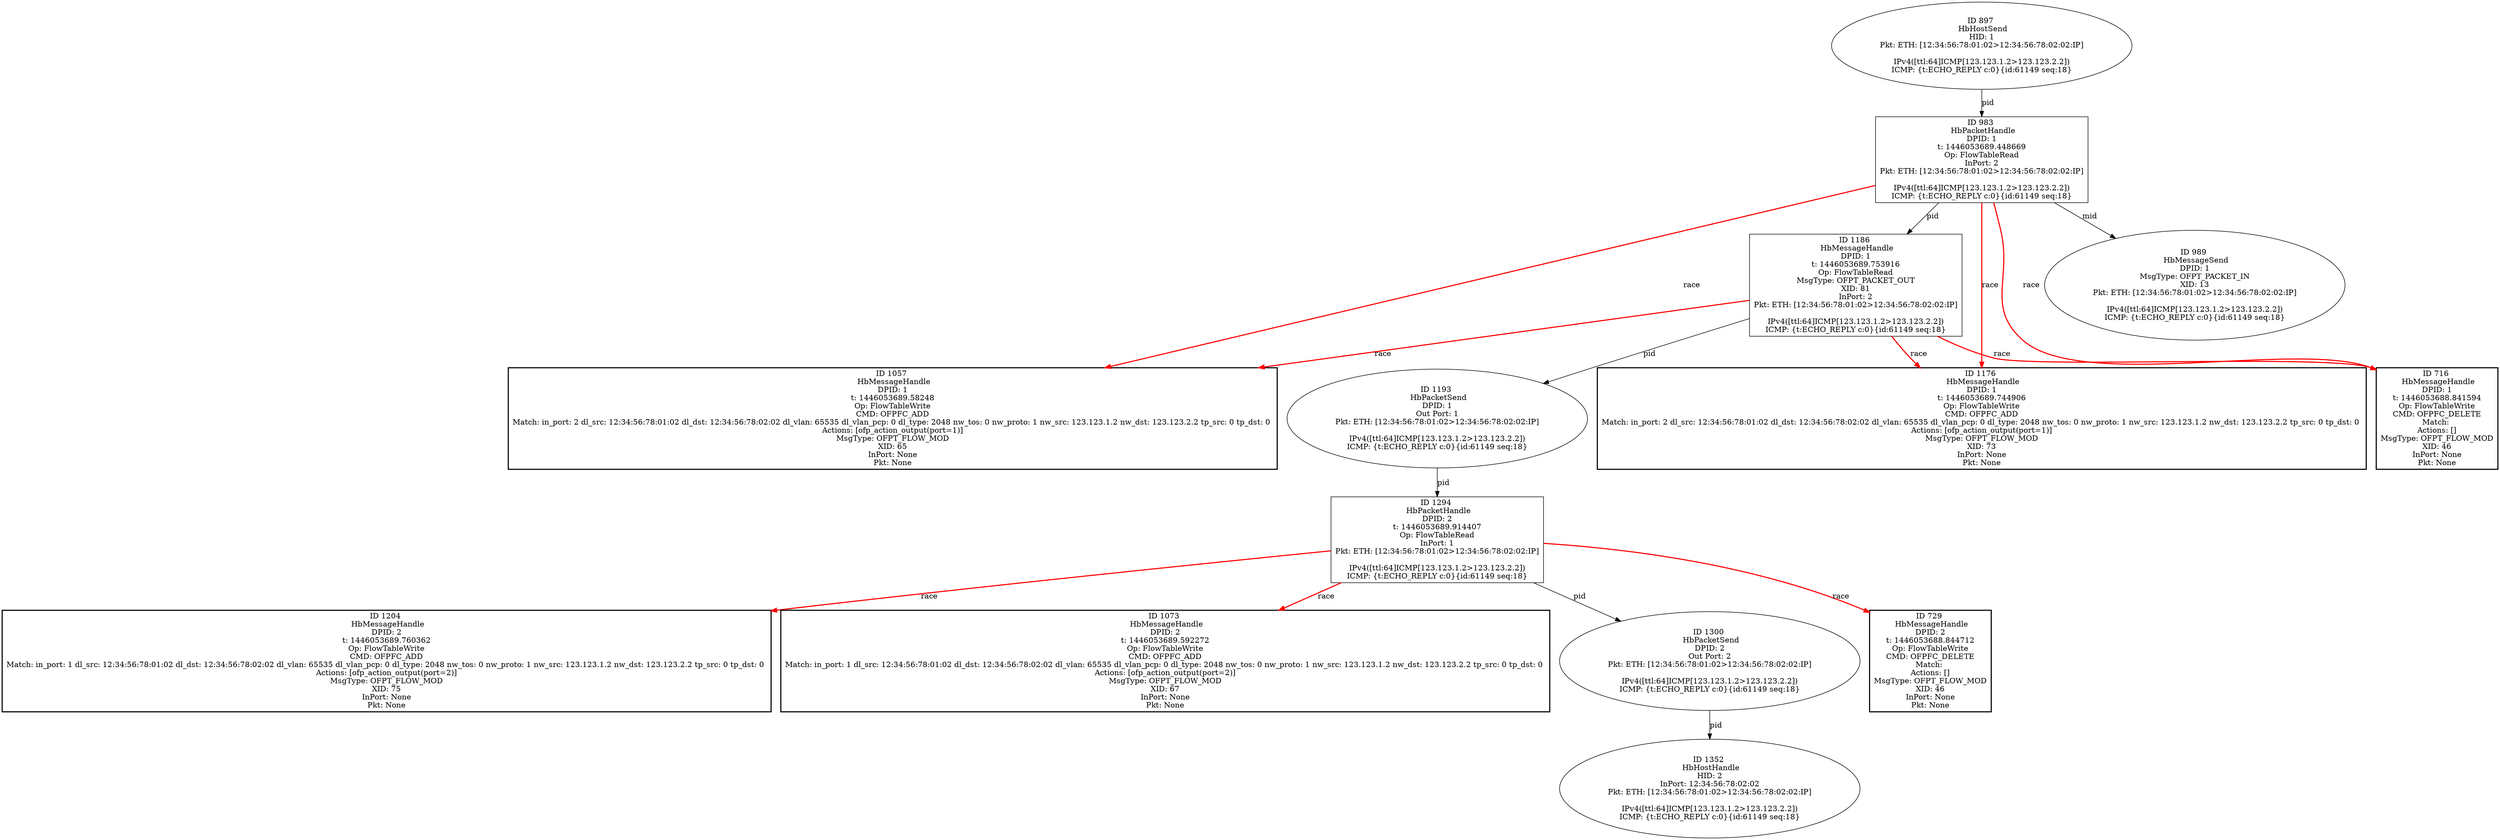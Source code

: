 strict digraph G {
897 [shape=oval, event=<hb_events.HbHostSend object at 0x103b4f2d0>, label="ID 897 
 HbHostSend
HID: 1
Pkt: ETH: [12:34:56:78:01:02>12:34:56:78:02:02:IP]

IPv4([ttl:64]ICMP[123.123.1.2>123.123.2.2])
ICMP: {t:ECHO_REPLY c:0}{id:61149 seq:18}"];
1186 [shape=box, event=<hb_events.HbMessageHandle object at 0x103bee110>, label="ID 1186 
 HbMessageHandle
DPID: 1
t: 1446053689.753916
Op: FlowTableRead
MsgType: OFPT_PACKET_OUT
XID: 81
InPort: 2
Pkt: ETH: [12:34:56:78:01:02>12:34:56:78:02:02:IP]

IPv4([ttl:64]ICMP[123.123.1.2>123.123.2.2])
ICMP: {t:ECHO_REPLY c:0}{id:61149 seq:18}"];
1204 [shape=box, style=bold, event=<hb_events.HbMessageHandle object at 0x103cad190>, label="ID 1204 
 HbMessageHandle
DPID: 2
t: 1446053689.760362
Op: FlowTableWrite
CMD: OFPFC_ADD
Match: in_port: 1 dl_src: 12:34:56:78:01:02 dl_dst: 12:34:56:78:02:02 dl_vlan: 65535 dl_vlan_pcp: 0 dl_type: 2048 nw_tos: 0 nw_proto: 1 nw_src: 123.123.1.2 nw_dst: 123.123.2.2 tp_src: 0 tp_dst: 0 
Actions: [ofp_action_output(port=2)]
MsgType: OFPT_FLOW_MOD
XID: 75
InPort: None
Pkt: None"];
1057 [shape=box, style=bold, event=<hb_events.HbMessageHandle object at 0x103c273d0>, label="ID 1057 
 HbMessageHandle
DPID: 1
t: 1446053689.58248
Op: FlowTableWrite
CMD: OFPFC_ADD
Match: in_port: 2 dl_src: 12:34:56:78:01:02 dl_dst: 12:34:56:78:02:02 dl_vlan: 65535 dl_vlan_pcp: 0 dl_type: 2048 nw_tos: 0 nw_proto: 1 nw_src: 123.123.1.2 nw_dst: 123.123.2.2 tp_src: 0 tp_dst: 0 
Actions: [ofp_action_output(port=1)]
MsgType: OFPT_FLOW_MOD
XID: 65
InPort: None
Pkt: None"];
1352 [shape=oval, event=<hb_events.HbHostHandle object at 0x103c78b10>, label="ID 1352 
 HbHostHandle
HID: 2
InPort: 12:34:56:78:02:02
Pkt: ETH: [12:34:56:78:01:02>12:34:56:78:02:02:IP]

IPv4([ttl:64]ICMP[123.123.1.2>123.123.2.2])
ICMP: {t:ECHO_REPLY c:0}{id:61149 seq:18}"];
1193 [shape=oval, event=<hb_events.HbPacketSend object at 0x103bf4610>, label="ID 1193 
 HbPacketSend
DPID: 1
Out Port: 1
Pkt: ETH: [12:34:56:78:01:02>12:34:56:78:02:02:IP]

IPv4([ttl:64]ICMP[123.123.1.2>123.123.2.2])
ICMP: {t:ECHO_REPLY c:0}{id:61149 seq:18}"];
716 [shape=box, style=bold, event=<hb_events.HbMessageHandle object at 0x103b01750>, label="ID 716 
 HbMessageHandle
DPID: 1
t: 1446053688.841594
Op: FlowTableWrite
CMD: OFPFC_DELETE
Match: 
Actions: []
MsgType: OFPT_FLOW_MOD
XID: 46
InPort: None
Pkt: None"];
1294 [shape=box, event=<hb_events.HbPacketHandle object at 0x103c5b710>, label="ID 1294 
 HbPacketHandle
DPID: 2
t: 1446053689.914407
Op: FlowTableRead
InPort: 1
Pkt: ETH: [12:34:56:78:01:02>12:34:56:78:02:02:IP]

IPv4([ttl:64]ICMP[123.123.1.2>123.123.2.2])
ICMP: {t:ECHO_REPLY c:0}{id:61149 seq:18}"];
1073 [shape=box, style=bold, event=<hb_events.HbMessageHandle object at 0x103c27990>, label="ID 1073 
 HbMessageHandle
DPID: 2
t: 1446053689.592272
Op: FlowTableWrite
CMD: OFPFC_ADD
Match: in_port: 1 dl_src: 12:34:56:78:01:02 dl_dst: 12:34:56:78:02:02 dl_vlan: 65535 dl_vlan_pcp: 0 dl_type: 2048 nw_tos: 0 nw_proto: 1 nw_src: 123.123.1.2 nw_dst: 123.123.2.2 tp_src: 0 tp_dst: 0 
Actions: [ofp_action_output(port=2)]
MsgType: OFPT_FLOW_MOD
XID: 67
InPort: None
Pkt: None"];
1300 [shape=oval, event=<hb_events.HbPacketSend object at 0x103c60f90>, label="ID 1300 
 HbPacketSend
DPID: 2
Out Port: 2
Pkt: ETH: [12:34:56:78:01:02>12:34:56:78:02:02:IP]

IPv4([ttl:64]ICMP[123.123.1.2>123.123.2.2])
ICMP: {t:ECHO_REPLY c:0}{id:61149 seq:18}"];
983 [shape=box, event=<hb_events.HbPacketHandle object at 0x103bb4d10>, label="ID 983 
 HbPacketHandle
DPID: 1
t: 1446053689.448669
Op: FlowTableRead
InPort: 2
Pkt: ETH: [12:34:56:78:01:02>12:34:56:78:02:02:IP]

IPv4([ttl:64]ICMP[123.123.1.2>123.123.2.2])
ICMP: {t:ECHO_REPLY c:0}{id:61149 seq:18}"];
1176 [shape=box, style=bold, event=<hb_events.HbMessageHandle object at 0x103bf4550>, label="ID 1176 
 HbMessageHandle
DPID: 1
t: 1446053689.744906
Op: FlowTableWrite
CMD: OFPFC_ADD
Match: in_port: 2 dl_src: 12:34:56:78:01:02 dl_dst: 12:34:56:78:02:02 dl_vlan: 65535 dl_vlan_pcp: 0 dl_type: 2048 nw_tos: 0 nw_proto: 1 nw_src: 123.123.1.2 nw_dst: 123.123.2.2 tp_src: 0 tp_dst: 0 
Actions: [ofp_action_output(port=1)]
MsgType: OFPT_FLOW_MOD
XID: 73
InPort: None
Pkt: None"];
729 [shape=box, style=bold, event=<hb_events.HbMessageHandle object at 0x103b01ed0>, label="ID 729 
 HbMessageHandle
DPID: 2
t: 1446053688.844712
Op: FlowTableWrite
CMD: OFPFC_DELETE
Match: 
Actions: []
MsgType: OFPT_FLOW_MOD
XID: 46
InPort: None
Pkt: None"];
989 [shape=oval, event=<hb_events.HbMessageSend object at 0x103bbbe50>, label="ID 989 
 HbMessageSend
DPID: 1
MsgType: OFPT_PACKET_IN
XID: 13
Pkt: ETH: [12:34:56:78:01:02>12:34:56:78:02:02:IP]

IPv4([ttl:64]ICMP[123.123.1.2>123.123.2.2])
ICMP: {t:ECHO_REPLY c:0}{id:61149 seq:18}"];
897 -> 983  [rel=pid, label=pid];
1186 -> 1176  [harmful=True, color=red, style=bold, rel=race, label=race];
1186 -> 1193  [rel=pid, label=pid];
1186 -> 716  [harmful=True, color=red, style=bold, rel=race, label=race];
1186 -> 1057  [harmful=True, color=red, style=bold, rel=race, label=race];
1193 -> 1294  [rel=pid, label=pid];
1294 -> 729  [harmful=True, color=red, style=bold, rel=race, label=race];
1294 -> 1204  [harmful=True, color=red, style=bold, rel=race, label=race];
1294 -> 1300  [rel=pid, label=pid];
1294 -> 1073  [harmful=True, color=red, style=bold, rel=race, label=race];
1300 -> 1352  [rel=pid, label=pid];
983 -> 1176  [harmful=True, color=red, style=bold, rel=race, label=race];
983 -> 1057  [harmful=True, color=red, style=bold, rel=race, label=race];
983 -> 1186  [rel=pid, label=pid];
983 -> 716  [harmful=True, color=red, style=bold, rel=race, label=race];
983 -> 989  [rel=mid, label=mid];
}
